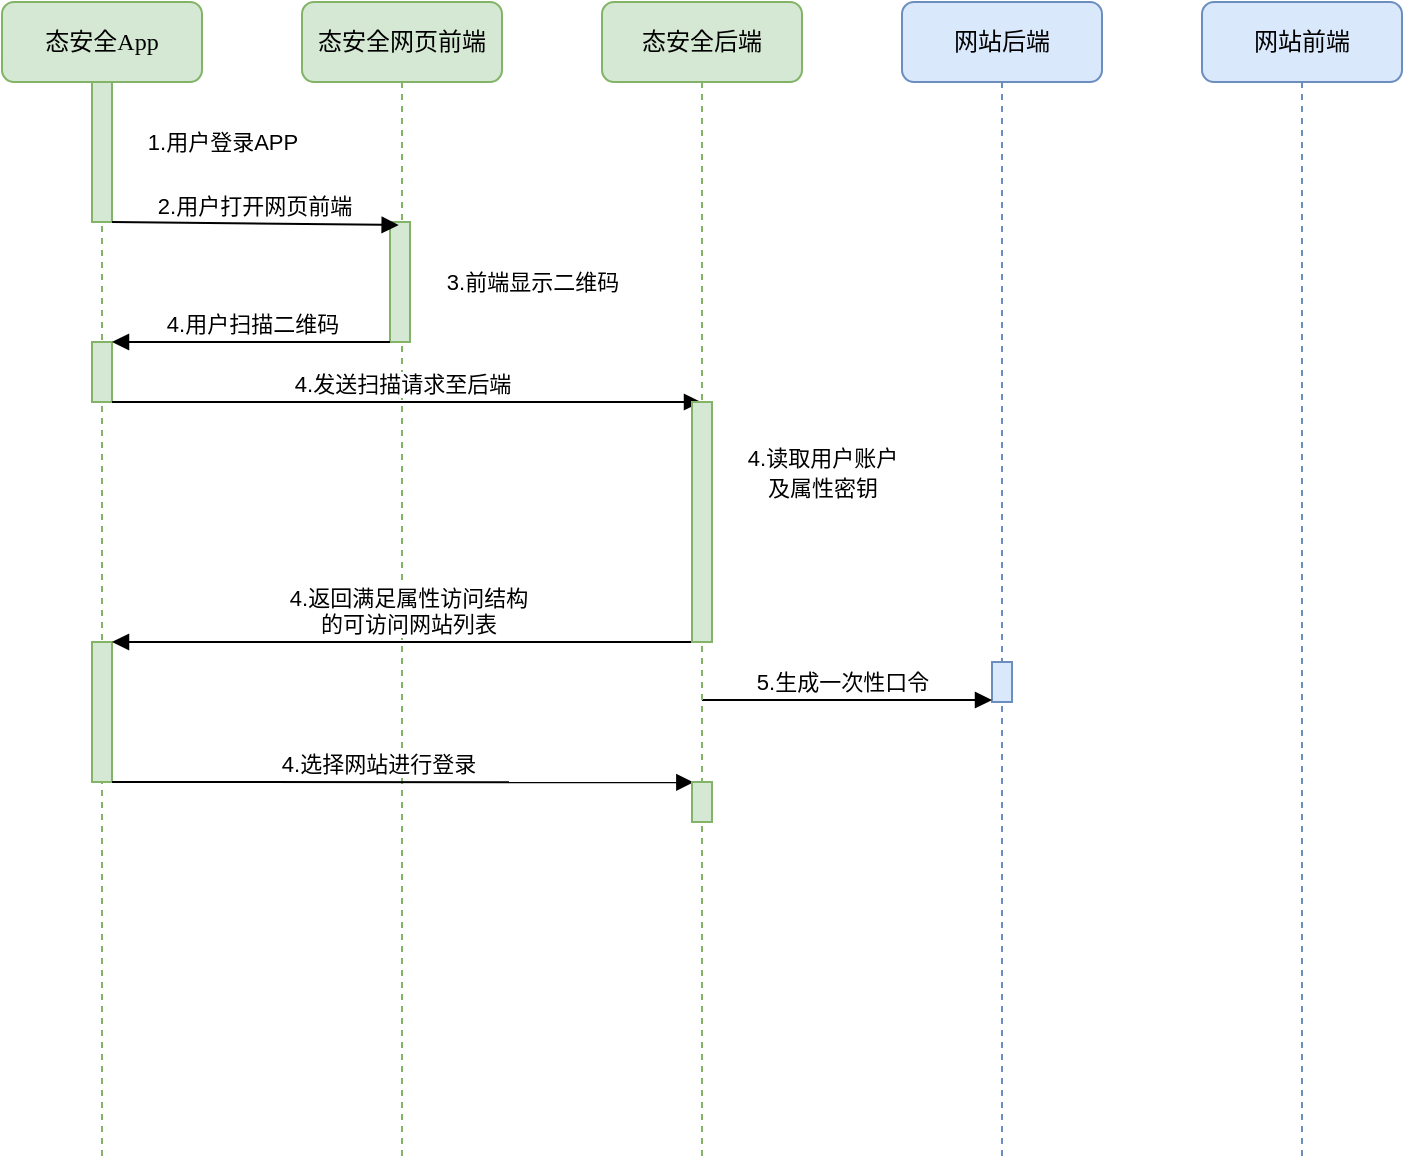 <mxfile version="13.8.0" type="github">
  <diagram name="Page-1" id="13e1069c-82ec-6db2-03f1-153e76fe0fe0">
    <mxGraphModel dx="1965" dy="457" grid="1" gridSize="10" guides="1" tooltips="1" connect="1" arrows="1" fold="1" page="1" pageScale="1" pageWidth="1100" pageHeight="850" background="#ffffff" math="0" shadow="0">
      <root>
        <mxCell id="0" />
        <mxCell id="1" parent="0" />
        <mxCell id="7baba1c4bc27f4b0-2" value="态安全网页前端" style="shape=umlLifeline;perimeter=lifelinePerimeter;whiteSpace=wrap;html=1;container=1;collapsible=0;recursiveResize=0;outlineConnect=0;rounded=1;shadow=0;comic=0;labelBackgroundColor=none;strokeWidth=1;fontFamily=Verdana;fontSize=12;align=center;fillColor=#d5e8d4;strokeColor=#82b366;" parent="1" vertex="1">
          <mxGeometry x="90" y="80" width="100" height="580" as="geometry" />
        </mxCell>
        <mxCell id="gYXXhBpm7j1OAniNJLsT-42" value="" style="html=1;points=[];perimeter=orthogonalPerimeter;rounded=0;shadow=0;comic=0;labelBackgroundColor=none;strokeWidth=1;fontFamily=Verdana;fontSize=12;align=center;fillColor=#d5e8d4;strokeColor=#82b366;" vertex="1" parent="7baba1c4bc27f4b0-2">
          <mxGeometry x="44" y="110" width="10" height="60" as="geometry" />
        </mxCell>
        <mxCell id="7baba1c4bc27f4b0-3" value="网站后端" style="shape=umlLifeline;perimeter=lifelinePerimeter;whiteSpace=wrap;html=1;container=1;collapsible=0;recursiveResize=0;outlineConnect=0;rounded=1;shadow=0;comic=0;labelBackgroundColor=none;strokeWidth=1;fontFamily=Verdana;fontSize=12;align=center;fillColor=#dae8fc;strokeColor=#6c8ebf;" parent="1" vertex="1">
          <mxGeometry x="390" y="80" width="100" height="580" as="geometry" />
        </mxCell>
        <mxCell id="gYXXhBpm7j1OAniNJLsT-25" value="" style="html=1;points=[];perimeter=orthogonalPerimeter;rounded=0;shadow=0;comic=0;labelBackgroundColor=none;strokeWidth=1;fontFamily=Verdana;fontSize=12;align=center;fillColor=#dae8fc;strokeColor=#6c8ebf;" vertex="1" parent="7baba1c4bc27f4b0-3">
          <mxGeometry x="45" y="330" width="10" height="20" as="geometry" />
        </mxCell>
        <mxCell id="7baba1c4bc27f4b0-4" value="网站前端" style="shape=umlLifeline;perimeter=lifelinePerimeter;whiteSpace=wrap;html=1;container=1;collapsible=0;recursiveResize=0;outlineConnect=0;rounded=1;shadow=0;comic=0;labelBackgroundColor=none;strokeWidth=1;fontFamily=Verdana;fontSize=12;align=center;fillColor=#dae8fc;strokeColor=#6c8ebf;" parent="1" vertex="1">
          <mxGeometry x="540" y="80" width="100" height="580" as="geometry" />
        </mxCell>
        <mxCell id="7baba1c4bc27f4b0-8" value="态安全App" style="shape=umlLifeline;perimeter=lifelinePerimeter;whiteSpace=wrap;html=1;container=1;collapsible=0;recursiveResize=0;outlineConnect=0;rounded=1;shadow=0;comic=0;labelBackgroundColor=none;strokeWidth=1;fontFamily=Verdana;fontSize=12;align=center;fillColor=#d5e8d4;strokeColor=#82b366;" parent="1" vertex="1">
          <mxGeometry x="-60" y="80" width="100" height="580" as="geometry" />
        </mxCell>
        <mxCell id="gYXXhBpm7j1OAniNJLsT-15" value="" style="html=1;points=[];perimeter=orthogonalPerimeter;rounded=0;shadow=0;comic=0;labelBackgroundColor=none;strokeWidth=1;fontFamily=Verdana;fontSize=12;align=center;fillColor=#d5e8d4;strokeColor=#82b366;" vertex="1" parent="7baba1c4bc27f4b0-8">
          <mxGeometry x="45" y="320" width="10" height="70" as="geometry" />
        </mxCell>
        <mxCell id="gYXXhBpm7j1OAniNJLsT-41" value="" style="html=1;points=[];perimeter=orthogonalPerimeter;rounded=0;shadow=0;comic=0;labelBackgroundColor=none;strokeWidth=1;fontFamily=Verdana;fontSize=12;align=center;fillColor=#d5e8d4;strokeColor=#82b366;" vertex="1" parent="7baba1c4bc27f4b0-8">
          <mxGeometry x="45" y="40" width="10" height="70" as="geometry" />
        </mxCell>
        <mxCell id="7baba1c4bc27f4b0-9" value="" style="html=1;points=[];perimeter=orthogonalPerimeter;rounded=0;shadow=0;comic=0;labelBackgroundColor=none;strokeWidth=1;fontFamily=Verdana;fontSize=12;align=center;fillColor=#d5e8d4;strokeColor=#82b366;" parent="7baba1c4bc27f4b0-8" vertex="1">
          <mxGeometry x="45" y="170" width="10" height="30" as="geometry" />
        </mxCell>
        <mxCell id="gYXXhBpm7j1OAniNJLsT-6" value="4.发送扫描请求至后端" style="html=1;verticalAlign=bottom;endArrow=block;" edge="1" parent="1" source="7baba1c4bc27f4b0-9" target="gYXXhBpm7j1OAniNJLsT-29">
          <mxGeometry x="-0.015" width="80" relative="1" as="geometry">
            <mxPoint x="155" y="187" as="sourcePoint" />
            <mxPoint x="135" y="280" as="targetPoint" />
            <Array as="points">
              <mxPoint x="140" y="280" />
            </Array>
            <mxPoint as="offset" />
          </mxGeometry>
        </mxCell>
        <mxCell id="gYXXhBpm7j1OAniNJLsT-16" value="4.返回满足属性访问结构&lt;br&gt;的可访问网站列表" style="html=1;verticalAlign=bottom;endArrow=block;exitX=0.5;exitY=1;exitDx=0;exitDy=0;exitPerimeter=0;" edge="1" parent="1" source="gYXXhBpm7j1OAniNJLsT-30" target="gYXXhBpm7j1OAniNJLsT-15">
          <mxGeometry x="-0.004" width="80" relative="1" as="geometry">
            <mxPoint x="289.5" y="240.36" as="sourcePoint" />
            <mxPoint x="140" y="240" as="targetPoint" />
            <mxPoint as="offset" />
          </mxGeometry>
        </mxCell>
        <mxCell id="gYXXhBpm7j1OAniNJLsT-20" value="&lt;span style=&quot;font-size: 11px ; background-color: rgb(255 , 255 , 255)&quot;&gt;4.读取用户账户&lt;/span&gt;&lt;br style=&quot;font-size: 11px&quot;&gt;&lt;span style=&quot;font-size: 11px ; background-color: rgb(255 , 255 , 255)&quot;&gt;及属性密钥&lt;/span&gt;" style="text;html=1;align=center;verticalAlign=middle;resizable=0;points=[];autosize=1;" vertex="1" parent="1">
          <mxGeometry x="300" y="300" width="100" height="30" as="geometry" />
        </mxCell>
        <mxCell id="gYXXhBpm7j1OAniNJLsT-22" value="4.选择网站进行登录" style="html=1;verticalAlign=bottom;endArrow=block;entryX=0.067;entryY=0.008;entryDx=0;entryDy=0;entryPerimeter=0;" edge="1" parent="1" source="gYXXhBpm7j1OAniNJLsT-15" target="gYXXhBpm7j1OAniNJLsT-31">
          <mxGeometry x="-0.086" width="80" relative="1" as="geometry">
            <mxPoint x="144" y="309" as="sourcePoint" />
            <mxPoint x="290" y="309" as="targetPoint" />
            <mxPoint as="offset" />
          </mxGeometry>
        </mxCell>
        <mxCell id="gYXXhBpm7j1OAniNJLsT-24" value="5.生成一次性口令" style="html=1;verticalAlign=bottom;endArrow=block;" edge="1" parent="1" target="gYXXhBpm7j1OAniNJLsT-25">
          <mxGeometry x="-0.035" width="80" relative="1" as="geometry">
            <mxPoint x="290" y="429" as="sourcePoint" />
            <mxPoint x="440" y="320" as="targetPoint" />
            <mxPoint as="offset" />
          </mxGeometry>
        </mxCell>
        <mxCell id="gYXXhBpm7j1OAniNJLsT-26" value="&lt;span style=&quot;font-size: 11px ; background-color: rgb(255 , 255 , 255)&quot;&gt;1.用户登录APP&lt;/span&gt;" style="text;html=1;align=center;verticalAlign=middle;resizable=0;points=[];autosize=1;" vertex="1" parent="1">
          <mxGeometry y="140" width="100" height="20" as="geometry" />
        </mxCell>
        <mxCell id="gYXXhBpm7j1OAniNJLsT-29" value="态安全后端" style="shape=umlLifeline;perimeter=lifelinePerimeter;whiteSpace=wrap;html=1;container=1;collapsible=0;recursiveResize=0;outlineConnect=0;rounded=1;shadow=0;comic=0;labelBackgroundColor=none;strokeWidth=1;fontFamily=Verdana;fontSize=12;align=center;fillColor=#d5e8d4;strokeColor=#82b366;" vertex="1" parent="1">
          <mxGeometry x="240" y="80" width="100" height="580" as="geometry" />
        </mxCell>
        <mxCell id="gYXXhBpm7j1OAniNJLsT-30" value="" style="html=1;points=[];perimeter=orthogonalPerimeter;rounded=0;shadow=0;comic=0;labelBackgroundColor=none;strokeWidth=1;fontFamily=Verdana;fontSize=12;align=center;fillColor=#d5e8d4;strokeColor=#82b366;" vertex="1" parent="gYXXhBpm7j1OAniNJLsT-29">
          <mxGeometry x="45" y="200" width="10" height="120" as="geometry" />
        </mxCell>
        <mxCell id="gYXXhBpm7j1OAniNJLsT-31" value="" style="html=1;points=[];perimeter=orthogonalPerimeter;rounded=0;shadow=0;comic=0;labelBackgroundColor=none;strokeWidth=1;fontFamily=Verdana;fontSize=12;align=center;fillColor=#d5e8d4;strokeColor=#82b366;" vertex="1" parent="gYXXhBpm7j1OAniNJLsT-29">
          <mxGeometry x="45" y="390" width="10" height="20" as="geometry" />
        </mxCell>
        <mxCell id="gYXXhBpm7j1OAniNJLsT-36" value="&lt;span style=&quot;font-size: 11px ; background-color: rgb(255 , 255 , 255)&quot;&gt;3.前端显示二维码&lt;/span&gt;" style="text;html=1;align=center;verticalAlign=middle;resizable=0;points=[];autosize=1;" vertex="1" parent="1">
          <mxGeometry x="150" y="210" width="110" height="20" as="geometry" />
        </mxCell>
        <mxCell id="gYXXhBpm7j1OAniNJLsT-43" value="4.用户扫描二维码" style="html=1;verticalAlign=bottom;endArrow=block;rounded=1;" edge="1" parent="1" source="gYXXhBpm7j1OAniNJLsT-42" target="7baba1c4bc27f4b0-9">
          <mxGeometry x="-0.001" width="80" relative="1" as="geometry">
            <mxPoint x="136" y="177" as="sourcePoint" />
            <mxPoint x="299.5" y="290" as="targetPoint" />
            <Array as="points" />
            <mxPoint as="offset" />
          </mxGeometry>
        </mxCell>
        <mxCell id="gYXXhBpm7j1OAniNJLsT-49" value="2.用户打开网页前端" style="html=1;verticalAlign=bottom;endArrow=block;rounded=1;entryX=0.433;entryY=0.025;entryDx=0;entryDy=0;entryPerimeter=0;" edge="1" parent="1" source="gYXXhBpm7j1OAniNJLsT-41" target="gYXXhBpm7j1OAniNJLsT-42">
          <mxGeometry x="-0.001" width="80" relative="1" as="geometry">
            <mxPoint x="144" y="260" as="sourcePoint" />
            <mxPoint x="5" y="260" as="targetPoint" />
            <Array as="points" />
            <mxPoint as="offset" />
          </mxGeometry>
        </mxCell>
      </root>
    </mxGraphModel>
  </diagram>
</mxfile>
